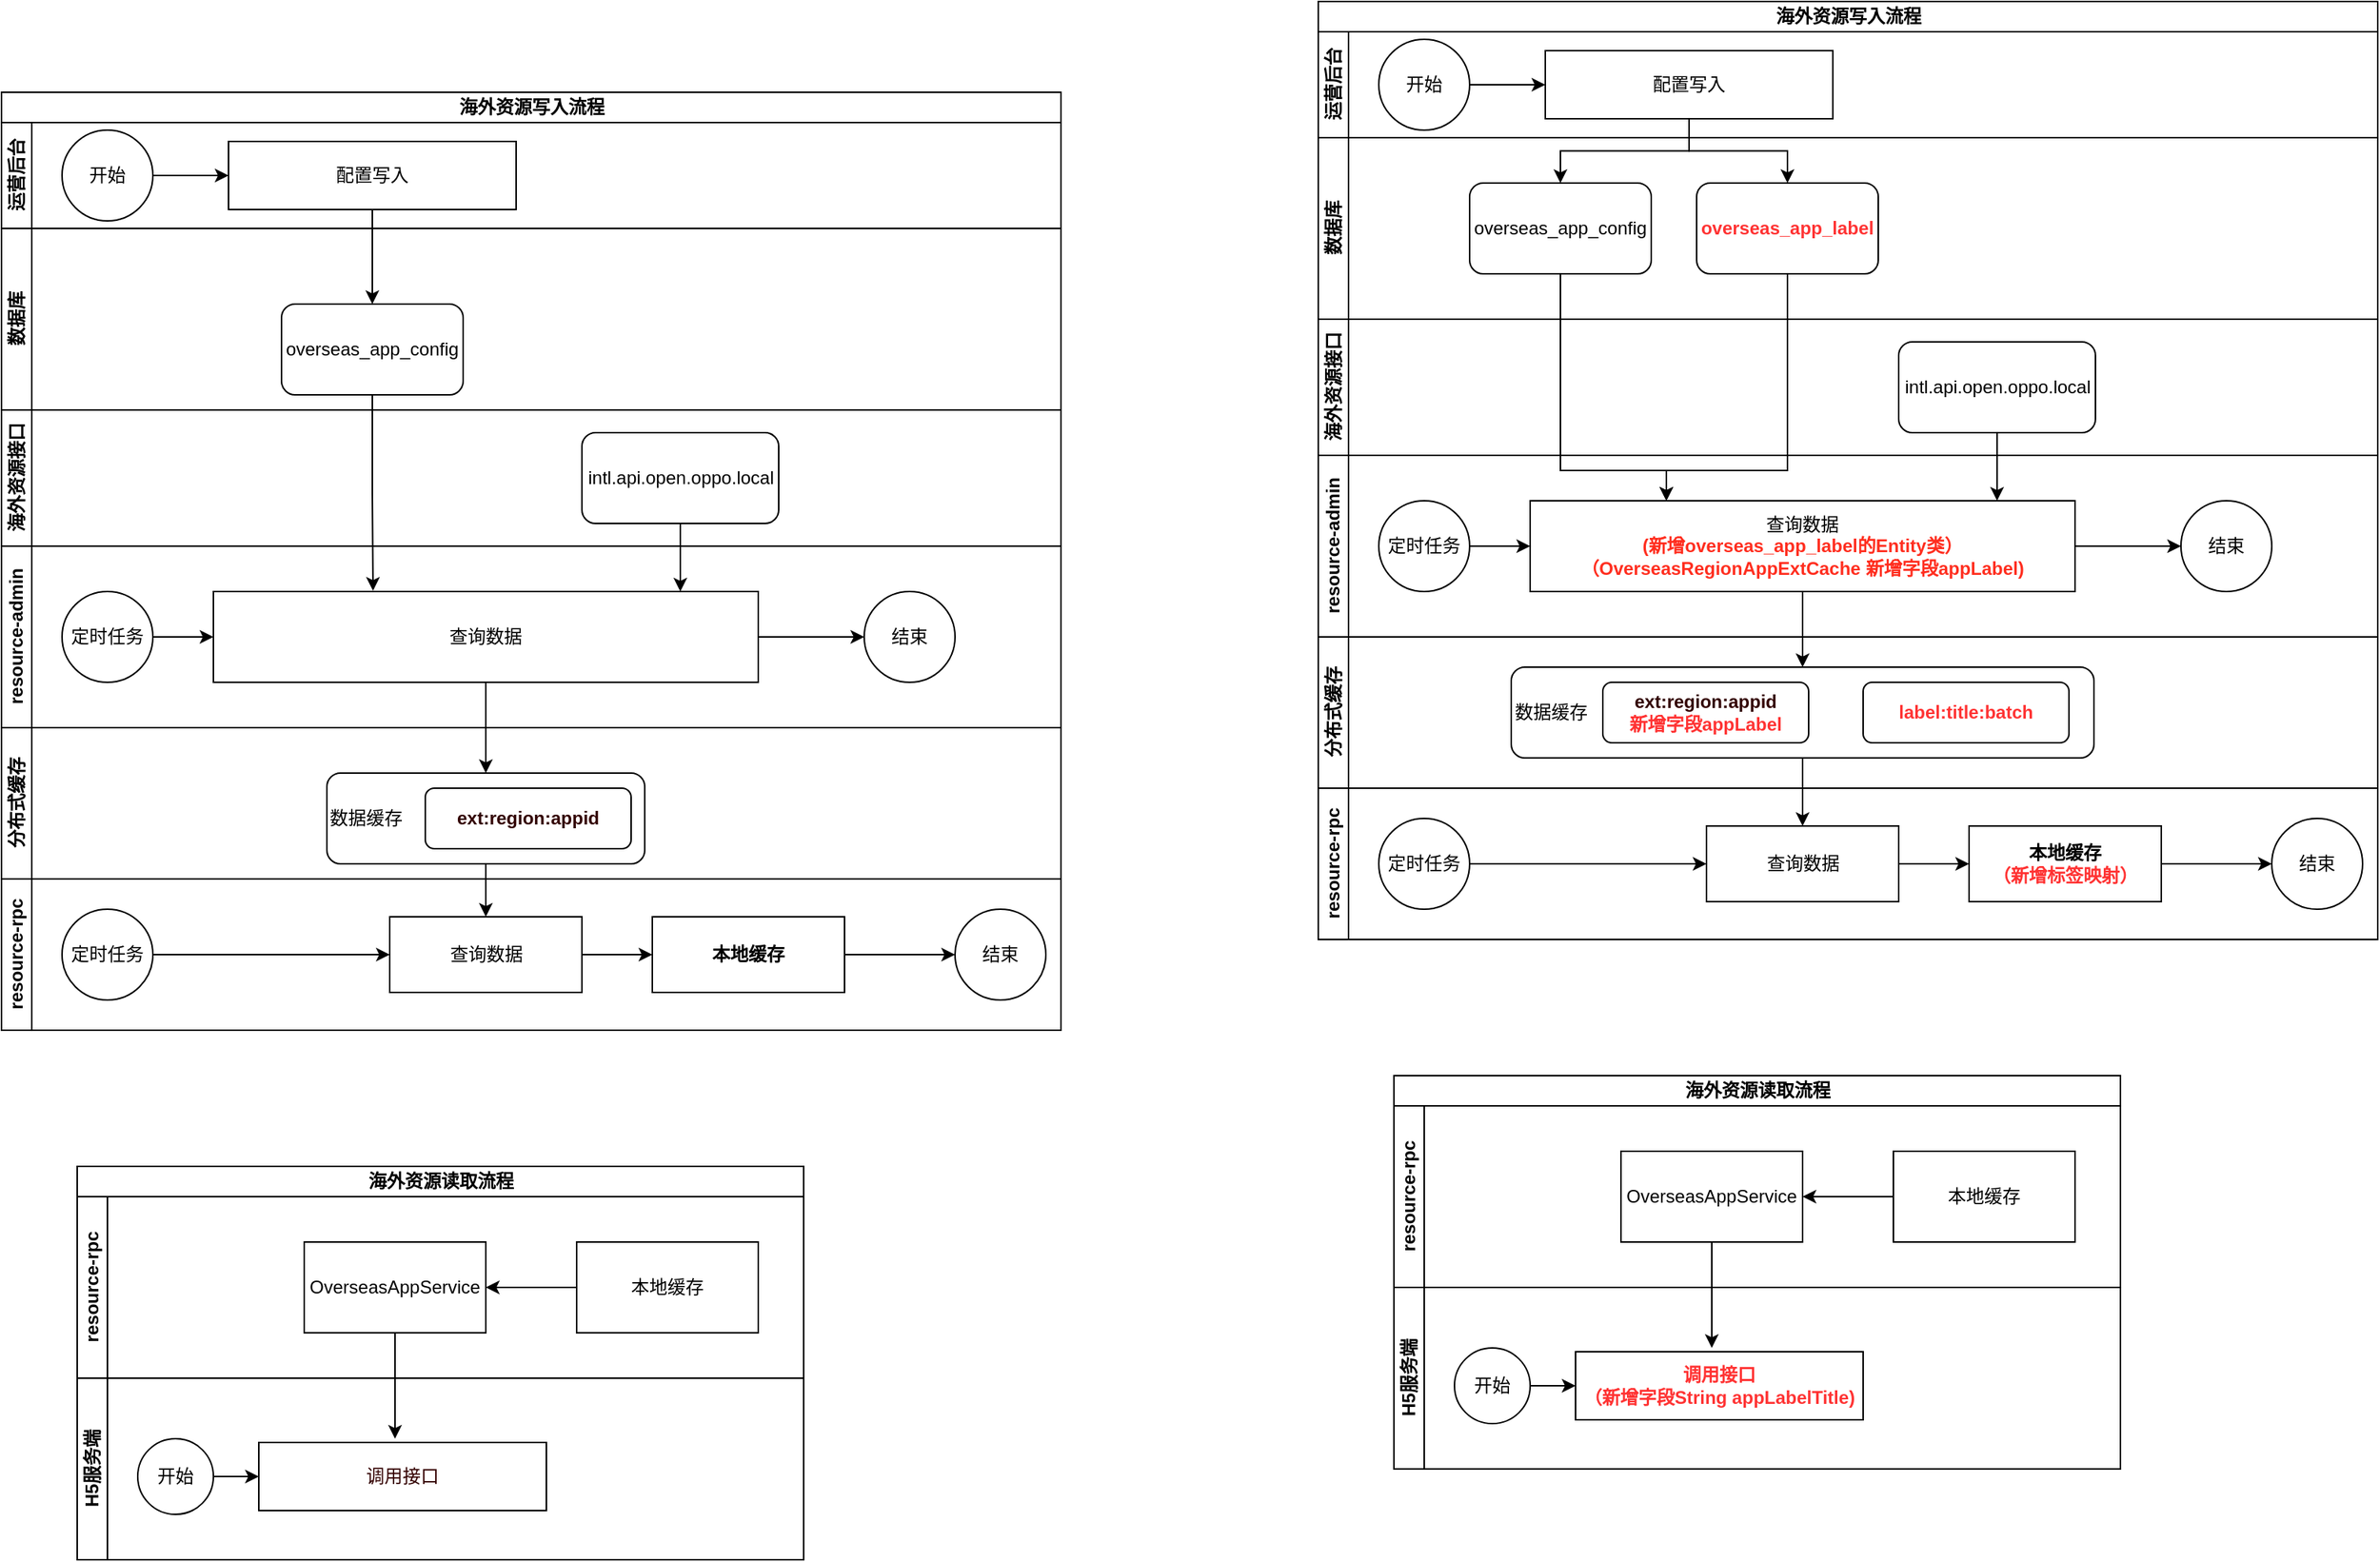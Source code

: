 <mxfile version="21.8.2" type="github">
  <diagram name="第 1 页" id="R1pX3bboMI2ceJxk94YC">
    <mxGraphModel dx="1785" dy="502" grid="1" gridSize="10" guides="1" tooltips="1" connect="1" arrows="1" fold="1" page="1" pageScale="1" pageWidth="827" pageHeight="1169" math="0" shadow="0">
      <root>
        <mxCell id="0" />
        <mxCell id="1" parent="0" />
        <mxCell id="YkHYq3g6I9ERcJjr3e46-13" value="海外资源写入流程" style="swimlane;childLayout=stackLayout;resizeParent=1;resizeParentMax=0;horizontal=1;startSize=20;horizontalStack=0;html=1;" vertex="1" parent="1">
          <mxGeometry x="90" y="740" width="700" height="620" as="geometry" />
        </mxCell>
        <mxCell id="YkHYq3g6I9ERcJjr3e46-14" value="运营后台" style="swimlane;startSize=20;horizontal=0;html=1;" vertex="1" parent="YkHYq3g6I9ERcJjr3e46-13">
          <mxGeometry y="20" width="700" height="70" as="geometry" />
        </mxCell>
        <mxCell id="YkHYq3g6I9ERcJjr3e46-106" style="edgeStyle=orthogonalEdgeStyle;rounded=0;orthogonalLoop=1;jettySize=auto;html=1;entryX=0;entryY=0.5;entryDx=0;entryDy=0;" edge="1" parent="YkHYq3g6I9ERcJjr3e46-14" source="YkHYq3g6I9ERcJjr3e46-66" target="YkHYq3g6I9ERcJjr3e46-67">
          <mxGeometry relative="1" as="geometry" />
        </mxCell>
        <mxCell id="YkHYq3g6I9ERcJjr3e46-66" value="开始" style="ellipse;whiteSpace=wrap;html=1;" vertex="1" parent="YkHYq3g6I9ERcJjr3e46-14">
          <mxGeometry x="40" y="5" width="60" height="60" as="geometry" />
        </mxCell>
        <mxCell id="YkHYq3g6I9ERcJjr3e46-67" value="配置写入" style="whiteSpace=wrap;html=1;" vertex="1" parent="YkHYq3g6I9ERcJjr3e46-14">
          <mxGeometry x="150" y="12.5" width="190" height="45" as="geometry" />
        </mxCell>
        <mxCell id="YkHYq3g6I9ERcJjr3e46-15" value="数据库" style="swimlane;startSize=20;horizontal=0;html=1;" vertex="1" parent="YkHYq3g6I9ERcJjr3e46-13">
          <mxGeometry y="90" width="700" height="120" as="geometry" />
        </mxCell>
        <mxCell id="YkHYq3g6I9ERcJjr3e46-53" value="overseas_app_config" style="rounded=1;whiteSpace=wrap;html=1;" vertex="1" parent="YkHYq3g6I9ERcJjr3e46-15">
          <mxGeometry x="100" y="30" width="120" height="60" as="geometry" />
        </mxCell>
        <mxCell id="YkHYq3g6I9ERcJjr3e46-54" value="&lt;b&gt;&lt;font color=&quot;#ff3333&quot;&gt;overseas_app_label&lt;/font&gt;&lt;/b&gt;" style="rounded=1;whiteSpace=wrap;html=1;" vertex="1" parent="YkHYq3g6I9ERcJjr3e46-15">
          <mxGeometry x="250" y="30" width="120" height="60" as="geometry" />
        </mxCell>
        <mxCell id="YkHYq3g6I9ERcJjr3e46-16" value="海外资源接口" style="swimlane;startSize=20;horizontal=0;html=1;" vertex="1" parent="YkHYq3g6I9ERcJjr3e46-13">
          <mxGeometry y="210" width="700" height="90" as="geometry" />
        </mxCell>
        <mxCell id="YkHYq3g6I9ERcJjr3e46-56" value="intl.api.open.oppo.local" style="rounded=1;whiteSpace=wrap;html=1;" vertex="1" parent="YkHYq3g6I9ERcJjr3e46-16">
          <mxGeometry x="383.5" y="15" width="130" height="60" as="geometry" />
        </mxCell>
        <mxCell id="YkHYq3g6I9ERcJjr3e46-18" value="resource-admin" style="swimlane;startSize=20;horizontal=0;html=1;" vertex="1" parent="YkHYq3g6I9ERcJjr3e46-13">
          <mxGeometry y="300" width="700" height="120" as="geometry" />
        </mxCell>
        <mxCell id="YkHYq3g6I9ERcJjr3e46-57" style="edgeStyle=orthogonalEdgeStyle;rounded=0;orthogonalLoop=1;jettySize=auto;html=1;entryX=0;entryY=0.5;entryDx=0;entryDy=0;" edge="1" parent="YkHYq3g6I9ERcJjr3e46-18" source="YkHYq3g6I9ERcJjr3e46-34" target="YkHYq3g6I9ERcJjr3e46-47">
          <mxGeometry relative="1" as="geometry" />
        </mxCell>
        <mxCell id="YkHYq3g6I9ERcJjr3e46-34" value="定时任务" style="ellipse;whiteSpace=wrap;html=1;aspect=fixed;" vertex="1" parent="YkHYq3g6I9ERcJjr3e46-18">
          <mxGeometry x="40" y="30" width="60" height="60" as="geometry" />
        </mxCell>
        <mxCell id="YkHYq3g6I9ERcJjr3e46-107" style="edgeStyle=orthogonalEdgeStyle;rounded=0;orthogonalLoop=1;jettySize=auto;html=1;" edge="1" parent="YkHYq3g6I9ERcJjr3e46-18" source="YkHYq3g6I9ERcJjr3e46-47">
          <mxGeometry relative="1" as="geometry">
            <mxPoint x="570" y="60.0" as="targetPoint" />
          </mxGeometry>
        </mxCell>
        <mxCell id="YkHYq3g6I9ERcJjr3e46-47" value="查询数据&lt;br&gt;&lt;font color=&quot;#ff2e1f&quot;&gt;&lt;b&gt;(新增overseas_app_label的Entity类）&lt;br style=&quot;border-color: var(--border-color);&quot;&gt;（OverseasRegionAppExtCache 新增字段appLabel)&lt;/b&gt;&lt;/font&gt;" style="whiteSpace=wrap;html=1;" vertex="1" parent="YkHYq3g6I9ERcJjr3e46-18">
          <mxGeometry x="140" y="30" width="360" height="60" as="geometry" />
        </mxCell>
        <mxCell id="YkHYq3g6I9ERcJjr3e46-108" value="结束" style="ellipse;whiteSpace=wrap;html=1;aspect=fixed;" vertex="1" parent="YkHYq3g6I9ERcJjr3e46-18">
          <mxGeometry x="570" y="30" width="60" height="60" as="geometry" />
        </mxCell>
        <mxCell id="YkHYq3g6I9ERcJjr3e46-35" value="分布式缓存" style="swimlane;startSize=20;horizontal=0;html=1;" vertex="1" parent="YkHYq3g6I9ERcJjr3e46-13">
          <mxGeometry y="420" width="700" height="100" as="geometry" />
        </mxCell>
        <mxCell id="YkHYq3g6I9ERcJjr3e46-76" value="数据缓存" style="rounded=1;whiteSpace=wrap;html=1;align=left;" vertex="1" parent="YkHYq3g6I9ERcJjr3e46-35">
          <mxGeometry x="127.5" y="20" width="385" height="60" as="geometry" />
        </mxCell>
        <mxCell id="YkHYq3g6I9ERcJjr3e46-79" value="&lt;b&gt;&lt;font color=&quot;#ff3333&quot;&gt;label:title:batch&lt;/font&gt;&lt;/b&gt;" style="rounded=1;whiteSpace=wrap;html=1;" vertex="1" parent="YkHYq3g6I9ERcJjr3e46-35">
          <mxGeometry x="360" y="30" width="136" height="40" as="geometry" />
        </mxCell>
        <mxCell id="YkHYq3g6I9ERcJjr3e46-161" value="&lt;b&gt;&lt;font color=&quot;#330000&quot;&gt;ext:region:appid&lt;/font&gt;&lt;br&gt;&lt;font color=&quot;#ff3333&quot;&gt;新增字段appLabel&lt;/font&gt;&lt;br&gt;&lt;/b&gt;" style="rounded=1;whiteSpace=wrap;html=1;" vertex="1" parent="YkHYq3g6I9ERcJjr3e46-35">
          <mxGeometry x="188" y="30" width="136" height="40" as="geometry" />
        </mxCell>
        <mxCell id="YkHYq3g6I9ERcJjr3e46-68" style="edgeStyle=orthogonalEdgeStyle;rounded=0;orthogonalLoop=1;jettySize=auto;html=1;" edge="1" parent="YkHYq3g6I9ERcJjr3e46-13" source="YkHYq3g6I9ERcJjr3e46-67" target="YkHYq3g6I9ERcJjr3e46-53">
          <mxGeometry relative="1" as="geometry" />
        </mxCell>
        <mxCell id="YkHYq3g6I9ERcJjr3e46-72" style="edgeStyle=orthogonalEdgeStyle;rounded=0;orthogonalLoop=1;jettySize=auto;html=1;" edge="1" parent="YkHYq3g6I9ERcJjr3e46-13" source="YkHYq3g6I9ERcJjr3e46-56" target="YkHYq3g6I9ERcJjr3e46-47">
          <mxGeometry relative="1" as="geometry">
            <Array as="points">
              <mxPoint x="450" y="350" />
              <mxPoint x="450" y="350" />
            </Array>
          </mxGeometry>
        </mxCell>
        <mxCell id="YkHYq3g6I9ERcJjr3e46-77" style="edgeStyle=orthogonalEdgeStyle;rounded=0;orthogonalLoop=1;jettySize=auto;html=1;entryX=0.5;entryY=0;entryDx=0;entryDy=0;" edge="1" parent="YkHYq3g6I9ERcJjr3e46-13" source="YkHYq3g6I9ERcJjr3e46-67" target="YkHYq3g6I9ERcJjr3e46-54">
          <mxGeometry relative="1" as="geometry" />
        </mxCell>
        <mxCell id="YkHYq3g6I9ERcJjr3e46-78" style="edgeStyle=orthogonalEdgeStyle;rounded=0;orthogonalLoop=1;jettySize=auto;html=1;" edge="1" parent="YkHYq3g6I9ERcJjr3e46-13" source="YkHYq3g6I9ERcJjr3e46-47" target="YkHYq3g6I9ERcJjr3e46-76">
          <mxGeometry relative="1" as="geometry" />
        </mxCell>
        <mxCell id="YkHYq3g6I9ERcJjr3e46-85" style="edgeStyle=orthogonalEdgeStyle;rounded=0;orthogonalLoop=1;jettySize=auto;html=1;entryX=0.5;entryY=0;entryDx=0;entryDy=0;" edge="1" parent="YkHYq3g6I9ERcJjr3e46-13" source="YkHYq3g6I9ERcJjr3e46-76" target="YkHYq3g6I9ERcJjr3e46-81">
          <mxGeometry relative="1" as="geometry" />
        </mxCell>
        <mxCell id="YkHYq3g6I9ERcJjr3e46-36" value="resource-rpc" style="swimlane;startSize=20;horizontal=0;html=1;" vertex="1" parent="YkHYq3g6I9ERcJjr3e46-13">
          <mxGeometry y="520" width="700" height="100" as="geometry" />
        </mxCell>
        <mxCell id="YkHYq3g6I9ERcJjr3e46-86" style="edgeStyle=orthogonalEdgeStyle;rounded=0;orthogonalLoop=1;jettySize=auto;html=1;entryX=0;entryY=0.5;entryDx=0;entryDy=0;" edge="1" parent="YkHYq3g6I9ERcJjr3e46-36" source="YkHYq3g6I9ERcJjr3e46-41" target="YkHYq3g6I9ERcJjr3e46-81">
          <mxGeometry relative="1" as="geometry" />
        </mxCell>
        <mxCell id="YkHYq3g6I9ERcJjr3e46-41" value="定时任务" style="ellipse;whiteSpace=wrap;html=1;aspect=fixed;" vertex="1" parent="YkHYq3g6I9ERcJjr3e46-36">
          <mxGeometry x="40" y="20" width="60" height="60" as="geometry" />
        </mxCell>
        <mxCell id="YkHYq3g6I9ERcJjr3e46-88" style="edgeStyle=orthogonalEdgeStyle;rounded=0;orthogonalLoop=1;jettySize=auto;html=1;entryX=0;entryY=0.5;entryDx=0;entryDy=0;" edge="1" parent="YkHYq3g6I9ERcJjr3e46-36" source="YkHYq3g6I9ERcJjr3e46-81" target="YkHYq3g6I9ERcJjr3e46-87">
          <mxGeometry relative="1" as="geometry" />
        </mxCell>
        <mxCell id="YkHYq3g6I9ERcJjr3e46-81" value="查询数据" style="whiteSpace=wrap;html=1;" vertex="1" parent="YkHYq3g6I9ERcJjr3e46-36">
          <mxGeometry x="256.5" y="25" width="127" height="50" as="geometry" />
        </mxCell>
        <mxCell id="YkHYq3g6I9ERcJjr3e46-113" style="edgeStyle=orthogonalEdgeStyle;rounded=0;orthogonalLoop=1;jettySize=auto;html=1;entryX=0.5;entryY=1;entryDx=0;entryDy=0;" edge="1" parent="YkHYq3g6I9ERcJjr3e46-36" source="YkHYq3g6I9ERcJjr3e46-87" target="YkHYq3g6I9ERcJjr3e46-109">
          <mxGeometry relative="1" as="geometry" />
        </mxCell>
        <mxCell id="YkHYq3g6I9ERcJjr3e46-87" value="&lt;b&gt;本地缓存&lt;br&gt;&lt;font color=&quot;#ff3333&quot;&gt;（新增标签映射）&lt;/font&gt;&lt;/b&gt;" style="whiteSpace=wrap;html=1;" vertex="1" parent="YkHYq3g6I9ERcJjr3e46-36">
          <mxGeometry x="430" y="25" width="127" height="50" as="geometry" />
        </mxCell>
        <mxCell id="YkHYq3g6I9ERcJjr3e46-109" value="结束" style="ellipse;whiteSpace=wrap;html=1;aspect=fixed;direction=south;" vertex="1" parent="YkHYq3g6I9ERcJjr3e46-36">
          <mxGeometry x="630" y="20" width="60" height="60" as="geometry" />
        </mxCell>
        <mxCell id="YkHYq3g6I9ERcJjr3e46-96" style="edgeStyle=orthogonalEdgeStyle;rounded=0;orthogonalLoop=1;jettySize=auto;html=1;entryX=0.25;entryY=0;entryDx=0;entryDy=0;" edge="1" parent="YkHYq3g6I9ERcJjr3e46-13" source="YkHYq3g6I9ERcJjr3e46-53" target="YkHYq3g6I9ERcJjr3e46-47">
          <mxGeometry relative="1" as="geometry">
            <Array as="points">
              <mxPoint x="160" y="310" />
              <mxPoint x="230" y="310" />
            </Array>
          </mxGeometry>
        </mxCell>
        <mxCell id="YkHYq3g6I9ERcJjr3e46-97" style="edgeStyle=orthogonalEdgeStyle;rounded=0;orthogonalLoop=1;jettySize=auto;html=1;entryX=0.25;entryY=0;entryDx=0;entryDy=0;" edge="1" parent="YkHYq3g6I9ERcJjr3e46-13" source="YkHYq3g6I9ERcJjr3e46-54" target="YkHYq3g6I9ERcJjr3e46-47">
          <mxGeometry relative="1" as="geometry">
            <Array as="points">
              <mxPoint x="310" y="310" />
              <mxPoint x="230" y="310" />
            </Array>
          </mxGeometry>
        </mxCell>
        <mxCell id="YkHYq3g6I9ERcJjr3e46-24" value="海外资源读取流程" style="swimlane;childLayout=stackLayout;resizeParent=1;resizeParentMax=0;horizontal=1;startSize=20;horizontalStack=0;html=1;" vertex="1" parent="1">
          <mxGeometry x="140" y="1450" width="480" height="260" as="geometry" />
        </mxCell>
        <mxCell id="YkHYq3g6I9ERcJjr3e46-30" value="resource-rpc" style="swimlane;startSize=20;horizontal=0;html=1;" vertex="1" parent="YkHYq3g6I9ERcJjr3e46-24">
          <mxGeometry y="20" width="480" height="120" as="geometry" />
        </mxCell>
        <mxCell id="YkHYq3g6I9ERcJjr3e46-103" style="edgeStyle=orthogonalEdgeStyle;rounded=0;orthogonalLoop=1;jettySize=auto;html=1;" edge="1" parent="YkHYq3g6I9ERcJjr3e46-30" source="YkHYq3g6I9ERcJjr3e46-92">
          <mxGeometry relative="1" as="geometry">
            <mxPoint x="210" y="160" as="targetPoint" />
          </mxGeometry>
        </mxCell>
        <mxCell id="YkHYq3g6I9ERcJjr3e46-92" value="OverseasAppService" style="whiteSpace=wrap;html=1;" vertex="1" parent="YkHYq3g6I9ERcJjr3e46-30">
          <mxGeometry x="150" y="30" width="120" height="60" as="geometry" />
        </mxCell>
        <mxCell id="YkHYq3g6I9ERcJjr3e46-104" style="edgeStyle=orthogonalEdgeStyle;rounded=0;orthogonalLoop=1;jettySize=auto;html=1;entryX=1;entryY=0.5;entryDx=0;entryDy=0;" edge="1" parent="YkHYq3g6I9ERcJjr3e46-30" source="YkHYq3g6I9ERcJjr3e46-93" target="YkHYq3g6I9ERcJjr3e46-92">
          <mxGeometry relative="1" as="geometry" />
        </mxCell>
        <mxCell id="YkHYq3g6I9ERcJjr3e46-93" value="本地缓存" style="whiteSpace=wrap;html=1;" vertex="1" parent="YkHYq3g6I9ERcJjr3e46-30">
          <mxGeometry x="330" y="30" width="120" height="60" as="geometry" />
        </mxCell>
        <mxCell id="YkHYq3g6I9ERcJjr3e46-31" value="H5服务端" style="swimlane;startSize=20;horizontal=0;html=1;" vertex="1" parent="YkHYq3g6I9ERcJjr3e46-24">
          <mxGeometry y="140" width="480" height="120" as="geometry" />
        </mxCell>
        <mxCell id="YkHYq3g6I9ERcJjr3e46-91" value="&lt;font color=&quot;#ff3333&quot;&gt;&lt;b&gt;调用接口&lt;br&gt;（新增字段String appLabelTitle)&lt;/b&gt;&lt;/font&gt;" style="whiteSpace=wrap;html=1;" vertex="1" parent="YkHYq3g6I9ERcJjr3e46-31">
          <mxGeometry x="120" y="42.5" width="190" height="45" as="geometry" />
        </mxCell>
        <mxCell id="YkHYq3g6I9ERcJjr3e46-105" value="" style="edgeStyle=orthogonalEdgeStyle;rounded=0;orthogonalLoop=1;jettySize=auto;html=1;" edge="1" parent="1" source="YkHYq3g6I9ERcJjr3e46-90" target="YkHYq3g6I9ERcJjr3e46-91">
          <mxGeometry relative="1" as="geometry" />
        </mxCell>
        <mxCell id="YkHYq3g6I9ERcJjr3e46-90" value="开始" style="ellipse;whiteSpace=wrap;html=1;" vertex="1" parent="1">
          <mxGeometry x="180" y="1630" width="50" height="50" as="geometry" />
        </mxCell>
        <mxCell id="YkHYq3g6I9ERcJjr3e46-114" value="海外资源写入流程" style="swimlane;childLayout=stackLayout;resizeParent=1;resizeParentMax=0;horizontal=1;startSize=20;horizontalStack=0;html=1;" vertex="1" parent="1">
          <mxGeometry x="-780" y="800" width="700" height="620" as="geometry" />
        </mxCell>
        <mxCell id="YkHYq3g6I9ERcJjr3e46-115" value="运营后台" style="swimlane;startSize=20;horizontal=0;html=1;" vertex="1" parent="YkHYq3g6I9ERcJjr3e46-114">
          <mxGeometry y="20" width="700" height="70" as="geometry" />
        </mxCell>
        <mxCell id="YkHYq3g6I9ERcJjr3e46-116" style="edgeStyle=orthogonalEdgeStyle;rounded=0;orthogonalLoop=1;jettySize=auto;html=1;entryX=0;entryY=0.5;entryDx=0;entryDy=0;" edge="1" parent="YkHYq3g6I9ERcJjr3e46-115" source="YkHYq3g6I9ERcJjr3e46-117" target="YkHYq3g6I9ERcJjr3e46-118">
          <mxGeometry relative="1" as="geometry" />
        </mxCell>
        <mxCell id="YkHYq3g6I9ERcJjr3e46-117" value="开始" style="ellipse;whiteSpace=wrap;html=1;" vertex="1" parent="YkHYq3g6I9ERcJjr3e46-115">
          <mxGeometry x="40" y="5" width="60" height="60" as="geometry" />
        </mxCell>
        <mxCell id="YkHYq3g6I9ERcJjr3e46-118" value="配置写入" style="whiteSpace=wrap;html=1;" vertex="1" parent="YkHYq3g6I9ERcJjr3e46-115">
          <mxGeometry x="150" y="12.5" width="190" height="45" as="geometry" />
        </mxCell>
        <mxCell id="YkHYq3g6I9ERcJjr3e46-119" value="数据库" style="swimlane;startSize=20;horizontal=0;html=1;" vertex="1" parent="YkHYq3g6I9ERcJjr3e46-114">
          <mxGeometry y="90" width="700" height="120" as="geometry" />
        </mxCell>
        <mxCell id="YkHYq3g6I9ERcJjr3e46-120" value="overseas_app_config" style="rounded=1;whiteSpace=wrap;html=1;" vertex="1" parent="YkHYq3g6I9ERcJjr3e46-119">
          <mxGeometry x="185" y="50" width="120" height="60" as="geometry" />
        </mxCell>
        <mxCell id="YkHYq3g6I9ERcJjr3e46-122" value="海外资源接口" style="swimlane;startSize=20;horizontal=0;html=1;" vertex="1" parent="YkHYq3g6I9ERcJjr3e46-114">
          <mxGeometry y="210" width="700" height="90" as="geometry" />
        </mxCell>
        <mxCell id="YkHYq3g6I9ERcJjr3e46-123" value="intl.api.open.oppo.local" style="rounded=1;whiteSpace=wrap;html=1;" vertex="1" parent="YkHYq3g6I9ERcJjr3e46-122">
          <mxGeometry x="383.5" y="15" width="130" height="60" as="geometry" />
        </mxCell>
        <mxCell id="YkHYq3g6I9ERcJjr3e46-124" value="resource-admin" style="swimlane;startSize=20;horizontal=0;html=1;" vertex="1" parent="YkHYq3g6I9ERcJjr3e46-114">
          <mxGeometry y="300" width="700" height="120" as="geometry" />
        </mxCell>
        <mxCell id="YkHYq3g6I9ERcJjr3e46-125" style="edgeStyle=orthogonalEdgeStyle;rounded=0;orthogonalLoop=1;jettySize=auto;html=1;entryX=0;entryY=0.5;entryDx=0;entryDy=0;" edge="1" parent="YkHYq3g6I9ERcJjr3e46-124" source="YkHYq3g6I9ERcJjr3e46-126" target="YkHYq3g6I9ERcJjr3e46-128">
          <mxGeometry relative="1" as="geometry" />
        </mxCell>
        <mxCell id="YkHYq3g6I9ERcJjr3e46-126" value="定时任务" style="ellipse;whiteSpace=wrap;html=1;aspect=fixed;" vertex="1" parent="YkHYq3g6I9ERcJjr3e46-124">
          <mxGeometry x="40" y="30" width="60" height="60" as="geometry" />
        </mxCell>
        <mxCell id="YkHYq3g6I9ERcJjr3e46-127" style="edgeStyle=orthogonalEdgeStyle;rounded=0;orthogonalLoop=1;jettySize=auto;html=1;" edge="1" parent="YkHYq3g6I9ERcJjr3e46-124" source="YkHYq3g6I9ERcJjr3e46-128">
          <mxGeometry relative="1" as="geometry">
            <mxPoint x="570" y="60.0" as="targetPoint" />
          </mxGeometry>
        </mxCell>
        <mxCell id="YkHYq3g6I9ERcJjr3e46-128" value="查询数据" style="whiteSpace=wrap;html=1;" vertex="1" parent="YkHYq3g6I9ERcJjr3e46-124">
          <mxGeometry x="140" y="30" width="360" height="60" as="geometry" />
        </mxCell>
        <mxCell id="YkHYq3g6I9ERcJjr3e46-129" value="结束" style="ellipse;whiteSpace=wrap;html=1;aspect=fixed;" vertex="1" parent="YkHYq3g6I9ERcJjr3e46-124">
          <mxGeometry x="570" y="30" width="60" height="60" as="geometry" />
        </mxCell>
        <mxCell id="YkHYq3g6I9ERcJjr3e46-130" value="分布式缓存" style="swimlane;startSize=20;horizontal=0;html=1;" vertex="1" parent="YkHYq3g6I9ERcJjr3e46-114">
          <mxGeometry y="420" width="700" height="100" as="geometry" />
        </mxCell>
        <mxCell id="YkHYq3g6I9ERcJjr3e46-131" value="数据缓存" style="rounded=1;whiteSpace=wrap;html=1;align=left;" vertex="1" parent="YkHYq3g6I9ERcJjr3e46-130">
          <mxGeometry x="215" y="30" width="210" height="60" as="geometry" />
        </mxCell>
        <mxCell id="YkHYq3g6I9ERcJjr3e46-162" value="&lt;b&gt;&lt;font color=&quot;#330000&quot;&gt;ext:region:appid&lt;/font&gt;&lt;br&gt;&lt;/b&gt;" style="rounded=1;whiteSpace=wrap;html=1;" vertex="1" parent="YkHYq3g6I9ERcJjr3e46-130">
          <mxGeometry x="280" y="40" width="136" height="40" as="geometry" />
        </mxCell>
        <mxCell id="YkHYq3g6I9ERcJjr3e46-133" style="edgeStyle=orthogonalEdgeStyle;rounded=0;orthogonalLoop=1;jettySize=auto;html=1;" edge="1" parent="YkHYq3g6I9ERcJjr3e46-114" source="YkHYq3g6I9ERcJjr3e46-118" target="YkHYq3g6I9ERcJjr3e46-120">
          <mxGeometry relative="1" as="geometry" />
        </mxCell>
        <mxCell id="YkHYq3g6I9ERcJjr3e46-134" style="edgeStyle=orthogonalEdgeStyle;rounded=0;orthogonalLoop=1;jettySize=auto;html=1;" edge="1" parent="YkHYq3g6I9ERcJjr3e46-114" source="YkHYq3g6I9ERcJjr3e46-123" target="YkHYq3g6I9ERcJjr3e46-128">
          <mxGeometry relative="1" as="geometry">
            <Array as="points">
              <mxPoint x="450" y="350" />
              <mxPoint x="450" y="350" />
            </Array>
          </mxGeometry>
        </mxCell>
        <mxCell id="YkHYq3g6I9ERcJjr3e46-136" style="edgeStyle=orthogonalEdgeStyle;rounded=0;orthogonalLoop=1;jettySize=auto;html=1;" edge="1" parent="YkHYq3g6I9ERcJjr3e46-114" source="YkHYq3g6I9ERcJjr3e46-128" target="YkHYq3g6I9ERcJjr3e46-131">
          <mxGeometry relative="1" as="geometry" />
        </mxCell>
        <mxCell id="YkHYq3g6I9ERcJjr3e46-137" style="edgeStyle=orthogonalEdgeStyle;rounded=0;orthogonalLoop=1;jettySize=auto;html=1;entryX=0.5;entryY=0;entryDx=0;entryDy=0;" edge="1" parent="YkHYq3g6I9ERcJjr3e46-114" source="YkHYq3g6I9ERcJjr3e46-131" target="YkHYq3g6I9ERcJjr3e46-142">
          <mxGeometry relative="1" as="geometry" />
        </mxCell>
        <mxCell id="YkHYq3g6I9ERcJjr3e46-138" value="resource-rpc" style="swimlane;startSize=20;horizontal=0;html=1;" vertex="1" parent="YkHYq3g6I9ERcJjr3e46-114">
          <mxGeometry y="520" width="700" height="100" as="geometry" />
        </mxCell>
        <mxCell id="YkHYq3g6I9ERcJjr3e46-139" style="edgeStyle=orthogonalEdgeStyle;rounded=0;orthogonalLoop=1;jettySize=auto;html=1;entryX=0;entryY=0.5;entryDx=0;entryDy=0;" edge="1" parent="YkHYq3g6I9ERcJjr3e46-138" source="YkHYq3g6I9ERcJjr3e46-140" target="YkHYq3g6I9ERcJjr3e46-142">
          <mxGeometry relative="1" as="geometry" />
        </mxCell>
        <mxCell id="YkHYq3g6I9ERcJjr3e46-140" value="定时任务" style="ellipse;whiteSpace=wrap;html=1;aspect=fixed;" vertex="1" parent="YkHYq3g6I9ERcJjr3e46-138">
          <mxGeometry x="40" y="20" width="60" height="60" as="geometry" />
        </mxCell>
        <mxCell id="YkHYq3g6I9ERcJjr3e46-141" style="edgeStyle=orthogonalEdgeStyle;rounded=0;orthogonalLoop=1;jettySize=auto;html=1;entryX=0;entryY=0.5;entryDx=0;entryDy=0;" edge="1" parent="YkHYq3g6I9ERcJjr3e46-138" source="YkHYq3g6I9ERcJjr3e46-142" target="YkHYq3g6I9ERcJjr3e46-144">
          <mxGeometry relative="1" as="geometry" />
        </mxCell>
        <mxCell id="YkHYq3g6I9ERcJjr3e46-142" value="查询数据" style="whiteSpace=wrap;html=1;" vertex="1" parent="YkHYq3g6I9ERcJjr3e46-138">
          <mxGeometry x="256.5" y="25" width="127" height="50" as="geometry" />
        </mxCell>
        <mxCell id="YkHYq3g6I9ERcJjr3e46-143" style="edgeStyle=orthogonalEdgeStyle;rounded=0;orthogonalLoop=1;jettySize=auto;html=1;entryX=0.5;entryY=1;entryDx=0;entryDy=0;" edge="1" parent="YkHYq3g6I9ERcJjr3e46-138" source="YkHYq3g6I9ERcJjr3e46-144" target="YkHYq3g6I9ERcJjr3e46-145">
          <mxGeometry relative="1" as="geometry" />
        </mxCell>
        <mxCell id="YkHYq3g6I9ERcJjr3e46-144" value="&lt;b&gt;本地缓存&lt;/b&gt;" style="whiteSpace=wrap;html=1;" vertex="1" parent="YkHYq3g6I9ERcJjr3e46-138">
          <mxGeometry x="430" y="25" width="127" height="50" as="geometry" />
        </mxCell>
        <mxCell id="YkHYq3g6I9ERcJjr3e46-145" value="结束" style="ellipse;whiteSpace=wrap;html=1;aspect=fixed;direction=south;" vertex="1" parent="YkHYq3g6I9ERcJjr3e46-138">
          <mxGeometry x="630" y="20" width="60" height="60" as="geometry" />
        </mxCell>
        <mxCell id="YkHYq3g6I9ERcJjr3e46-159" style="edgeStyle=orthogonalEdgeStyle;rounded=0;orthogonalLoop=1;jettySize=auto;html=1;entryX=0.293;entryY=-0.009;entryDx=0;entryDy=0;entryPerimeter=0;" edge="1" parent="YkHYq3g6I9ERcJjr3e46-114" source="YkHYq3g6I9ERcJjr3e46-120" target="YkHYq3g6I9ERcJjr3e46-128">
          <mxGeometry relative="1" as="geometry" />
        </mxCell>
        <mxCell id="YkHYq3g6I9ERcJjr3e46-148" value="海外资源读取流程" style="swimlane;childLayout=stackLayout;resizeParent=1;resizeParentMax=0;horizontal=1;startSize=20;horizontalStack=0;html=1;" vertex="1" parent="1">
          <mxGeometry x="-730" y="1510" width="480" height="260" as="geometry" />
        </mxCell>
        <mxCell id="YkHYq3g6I9ERcJjr3e46-149" value="resource-rpc" style="swimlane;startSize=20;horizontal=0;html=1;" vertex="1" parent="YkHYq3g6I9ERcJjr3e46-148">
          <mxGeometry y="20" width="480" height="120" as="geometry" />
        </mxCell>
        <mxCell id="YkHYq3g6I9ERcJjr3e46-150" style="edgeStyle=orthogonalEdgeStyle;rounded=0;orthogonalLoop=1;jettySize=auto;html=1;" edge="1" parent="YkHYq3g6I9ERcJjr3e46-149" source="YkHYq3g6I9ERcJjr3e46-151">
          <mxGeometry relative="1" as="geometry">
            <mxPoint x="210" y="160" as="targetPoint" />
          </mxGeometry>
        </mxCell>
        <mxCell id="YkHYq3g6I9ERcJjr3e46-151" value="OverseasAppService" style="whiteSpace=wrap;html=1;" vertex="1" parent="YkHYq3g6I9ERcJjr3e46-149">
          <mxGeometry x="150" y="30" width="120" height="60" as="geometry" />
        </mxCell>
        <mxCell id="YkHYq3g6I9ERcJjr3e46-152" style="edgeStyle=orthogonalEdgeStyle;rounded=0;orthogonalLoop=1;jettySize=auto;html=1;entryX=1;entryY=0.5;entryDx=0;entryDy=0;" edge="1" parent="YkHYq3g6I9ERcJjr3e46-149" source="YkHYq3g6I9ERcJjr3e46-153" target="YkHYq3g6I9ERcJjr3e46-151">
          <mxGeometry relative="1" as="geometry" />
        </mxCell>
        <mxCell id="YkHYq3g6I9ERcJjr3e46-153" value="本地缓存" style="whiteSpace=wrap;html=1;" vertex="1" parent="YkHYq3g6I9ERcJjr3e46-149">
          <mxGeometry x="330" y="30" width="120" height="60" as="geometry" />
        </mxCell>
        <mxCell id="YkHYq3g6I9ERcJjr3e46-154" value="H5服务端" style="swimlane;startSize=20;horizontal=0;html=1;" vertex="1" parent="YkHYq3g6I9ERcJjr3e46-148">
          <mxGeometry y="140" width="480" height="120" as="geometry" />
        </mxCell>
        <mxCell id="YkHYq3g6I9ERcJjr3e46-155" value="&lt;font color=&quot;#330000&quot;&gt;调用接口&lt;/font&gt;" style="whiteSpace=wrap;html=1;" vertex="1" parent="YkHYq3g6I9ERcJjr3e46-154">
          <mxGeometry x="120" y="42.5" width="190" height="45" as="geometry" />
        </mxCell>
        <mxCell id="YkHYq3g6I9ERcJjr3e46-156" value="" style="edgeStyle=orthogonalEdgeStyle;rounded=0;orthogonalLoop=1;jettySize=auto;html=1;" edge="1" parent="1" source="YkHYq3g6I9ERcJjr3e46-157" target="YkHYq3g6I9ERcJjr3e46-155">
          <mxGeometry relative="1" as="geometry" />
        </mxCell>
        <mxCell id="YkHYq3g6I9ERcJjr3e46-157" value="开始" style="ellipse;whiteSpace=wrap;html=1;" vertex="1" parent="1">
          <mxGeometry x="-690" y="1690" width="50" height="50" as="geometry" />
        </mxCell>
      </root>
    </mxGraphModel>
  </diagram>
</mxfile>
